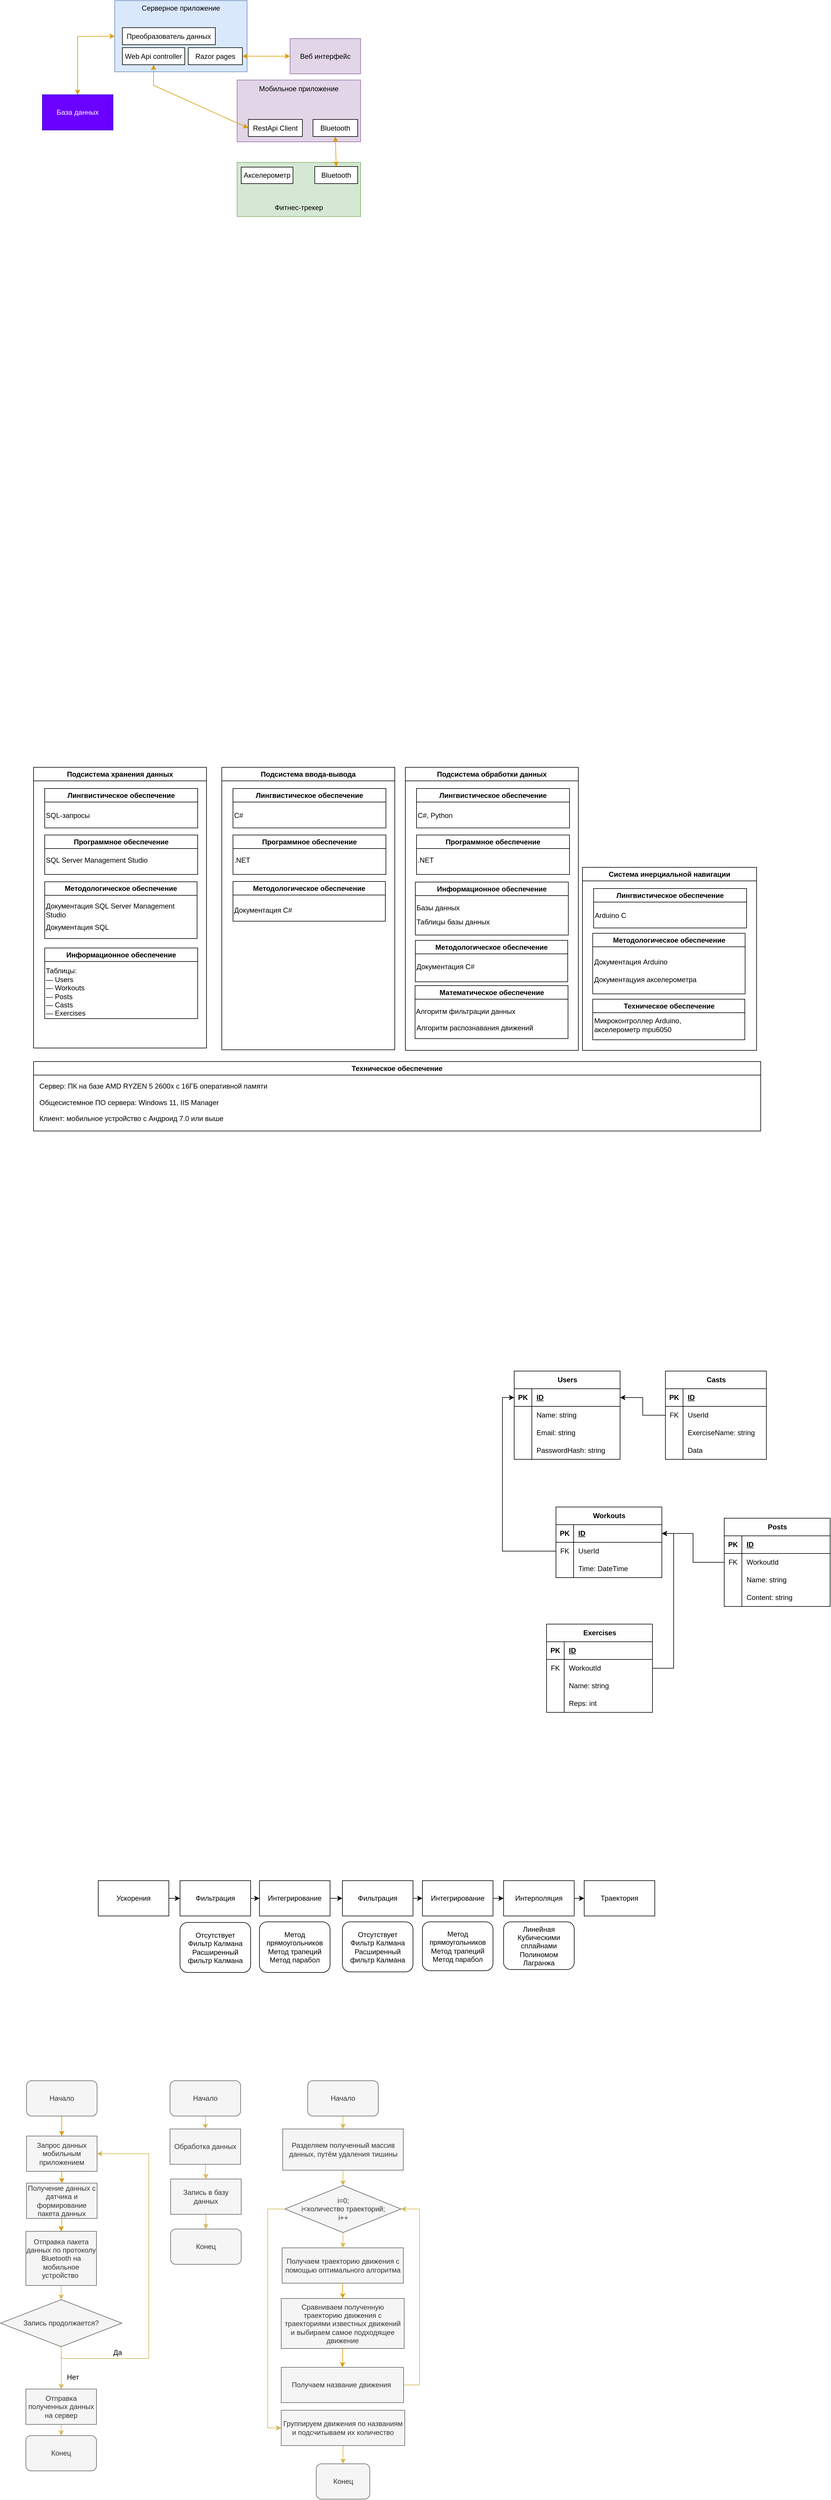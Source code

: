 <mxfile version="22.1.18" type="github">
  <diagram name="Страница 1" id="ufSTGprs4LsOGQLuZF8g">
    <mxGraphModel dx="797" dy="459" grid="0" gridSize="10" guides="1" tooltips="1" connect="1" arrows="1" fold="1" page="1" pageScale="1" pageWidth="827" pageHeight="1169" background="#ffffff" math="0" shadow="0">
      <root>
        <mxCell id="0" />
        <mxCell id="1" parent="0" />
        <mxCell id="TqyM-eb_YKYfIrLDZzXM-1" value="База данных" style="rounded=0;whiteSpace=wrap;html=1;fillColor=#6a00ff;fontColor=#ffffff;strokeColor=#3700CC;" parent="1" vertex="1">
          <mxGeometry x="142" y="375" width="120" height="60" as="geometry" />
        </mxCell>
        <mxCell id="TqyM-eb_YKYfIrLDZzXM-2" value="" style="rounded=0;whiteSpace=wrap;html=1;fillColor=#dae8fc;strokeColor=#6c8ebf;" parent="1" vertex="1">
          <mxGeometry x="265" y="215" width="225" height="121" as="geometry" />
        </mxCell>
        <mxCell id="TqyM-eb_YKYfIrLDZzXM-4" value="" style="endArrow=classic;startArrow=classic;html=1;rounded=0;entryX=0;entryY=0.5;entryDx=0;entryDy=0;exitX=0.5;exitY=0;exitDx=0;exitDy=0;fillColor=#ffe6cc;strokeColor=#d79b00;" parent="1" source="TqyM-eb_YKYfIrLDZzXM-1" target="TqyM-eb_YKYfIrLDZzXM-2" edge="1">
          <mxGeometry width="50" height="50" relative="1" as="geometry">
            <mxPoint x="148" y="304" as="sourcePoint" />
            <mxPoint x="198" y="254" as="targetPoint" />
            <Array as="points">
              <mxPoint x="202" y="276" />
            </Array>
          </mxGeometry>
        </mxCell>
        <mxCell id="TqyM-eb_YKYfIrLDZzXM-5" value="&lt;font color=&quot;#000000&quot;&gt;Веб интерфейс&lt;/font&gt;" style="rounded=0;whiteSpace=wrap;html=1;fillColor=#e1d5e7;strokeColor=#9673a6;" parent="1" vertex="1">
          <mxGeometry x="563" y="279.5" width="120" height="60" as="geometry" />
        </mxCell>
        <mxCell id="TqyM-eb_YKYfIrLDZzXM-6" value="" style="rounded=0;whiteSpace=wrap;html=1;fillColor=#e1d5e7;strokeColor=#9673a6;align=center;" parent="1" vertex="1">
          <mxGeometry x="473" y="350" width="210" height="105" as="geometry" />
        </mxCell>
        <mxCell id="TqyM-eb_YKYfIrLDZzXM-7" value="" style="endArrow=classic;startArrow=classic;html=1;rounded=0;entryX=0;entryY=0.5;entryDx=0;entryDy=0;exitX=1;exitY=0.5;exitDx=0;exitDy=0;fillColor=#ffe6cc;strokeColor=#d79b00;" parent="1" source="ZVdsV8nFcNDab4a7GRcG-9" target="TqyM-eb_YKYfIrLDZzXM-5" edge="1">
          <mxGeometry width="50" height="50" relative="1" as="geometry">
            <mxPoint x="291" y="154" as="sourcePoint" />
            <mxPoint x="405" y="86" as="targetPoint" />
            <Array as="points" />
          </mxGeometry>
        </mxCell>
        <mxCell id="TqyM-eb_YKYfIrLDZzXM-8" value="" style="endArrow=classic;startArrow=classic;html=1;rounded=0;entryX=0;entryY=0.5;entryDx=0;entryDy=0;exitX=0.5;exitY=1;exitDx=0;exitDy=0;fillColor=#ffe6cc;strokeColor=#d79b00;" parent="1" source="ZVdsV8nFcNDab4a7GRcG-10" target="ZVdsV8nFcNDab4a7GRcG-6" edge="1">
          <mxGeometry width="50" height="50" relative="1" as="geometry">
            <mxPoint x="338" y="480" as="sourcePoint" />
            <mxPoint x="452" y="412" as="targetPoint" />
            <Array as="points">
              <mxPoint x="331" y="359" />
            </Array>
          </mxGeometry>
        </mxCell>
        <mxCell id="TqyM-eb_YKYfIrLDZzXM-9" value="" style="rounded=0;whiteSpace=wrap;html=1;fillColor=#d5e8d4;strokeColor=#82b366;" parent="1" vertex="1">
          <mxGeometry x="473" y="490" width="210" height="92" as="geometry" />
        </mxCell>
        <mxCell id="TqyM-eb_YKYfIrLDZzXM-10" value="" style="endArrow=classic;startArrow=classic;html=1;rounded=0;entryX=0.5;entryY=0;entryDx=0;entryDy=0;fillColor=#ffe6cc;strokeColor=#d79b00;exitX=0.5;exitY=1;exitDx=0;exitDy=0;" parent="1" source="ZVdsV8nFcNDab4a7GRcG-1" target="ZVdsV8nFcNDab4a7GRcG-2" edge="1">
          <mxGeometry width="50" height="50" relative="1" as="geometry">
            <mxPoint x="578" y="453" as="sourcePoint" />
            <mxPoint x="449" y="478" as="targetPoint" />
            <Array as="points" />
          </mxGeometry>
        </mxCell>
        <mxCell id="nKgSE3EkpWKNaFI7mvdM-1" value="Подсистема хранения данных" style="swimlane;whiteSpace=wrap;html=1;" parent="1" vertex="1">
          <mxGeometry x="127" y="1518" width="294" height="477" as="geometry" />
        </mxCell>
        <mxCell id="nKgSE3EkpWKNaFI7mvdM-2" value="Лингвистическое обеспечение" style="swimlane;whiteSpace=wrap;html=1;" parent="nKgSE3EkpWKNaFI7mvdM-1" vertex="1">
          <mxGeometry x="19" y="36" width="260" height="67" as="geometry" />
        </mxCell>
        <mxCell id="nKgSE3EkpWKNaFI7mvdM-3" value="SQL-запросы" style="text;html=1;align=left;verticalAlign=middle;resizable=0;points=[];autosize=1;strokeColor=none;fillColor=none;" parent="nKgSE3EkpWKNaFI7mvdM-2" vertex="1">
          <mxGeometry y="33" width="93" height="26" as="geometry" />
        </mxCell>
        <mxCell id="nKgSE3EkpWKNaFI7mvdM-4" value="Программное обеспечение" style="swimlane;whiteSpace=wrap;html=1;" parent="nKgSE3EkpWKNaFI7mvdM-1" vertex="1">
          <mxGeometry x="19" y="115" width="260" height="67" as="geometry" />
        </mxCell>
        <mxCell id="nKgSE3EkpWKNaFI7mvdM-5" value="SQL Server Management Studio" style="text;html=1;align=left;verticalAlign=middle;resizable=0;points=[];autosize=1;strokeColor=none;fillColor=none;" parent="nKgSE3EkpWKNaFI7mvdM-4" vertex="1">
          <mxGeometry y="30" width="191" height="26" as="geometry" />
        </mxCell>
        <mxCell id="nKgSE3EkpWKNaFI7mvdM-6" value="Методологическое обеспечение" style="swimlane;whiteSpace=wrap;html=1;" parent="nKgSE3EkpWKNaFI7mvdM-1" vertex="1">
          <mxGeometry x="19" y="194.5" width="259" height="96.5" as="geometry" />
        </mxCell>
        <mxCell id="nKgSE3EkpWKNaFI7mvdM-7" value="Документация&amp;nbsp;SQL Server Management &lt;br&gt;Studio" style="text;html=1;align=left;verticalAlign=middle;resizable=0;points=[];autosize=1;strokeColor=none;fillColor=none;" parent="nKgSE3EkpWKNaFI7mvdM-6" vertex="1">
          <mxGeometry y="27.75" width="237" height="41" as="geometry" />
        </mxCell>
        <mxCell id="nKgSE3EkpWKNaFI7mvdM-8" value="Документация&amp;nbsp;SQL" style="text;html=1;align=left;verticalAlign=middle;resizable=0;points=[];autosize=1;strokeColor=none;fillColor=none;" parent="nKgSE3EkpWKNaFI7mvdM-6" vertex="1">
          <mxGeometry y="64.5" width="125" height="26" as="geometry" />
        </mxCell>
        <mxCell id="nKgSE3EkpWKNaFI7mvdM-9" value="Информационное обеспечение" style="swimlane;whiteSpace=wrap;html=1;" parent="nKgSE3EkpWKNaFI7mvdM-1" vertex="1">
          <mxGeometry x="19" y="307" width="260" height="120" as="geometry" />
        </mxCell>
        <mxCell id="nKgSE3EkpWKNaFI7mvdM-11" value="Таблицы:&lt;br&gt;— Users&lt;br&gt;— Workouts&lt;br&gt;— Posts&lt;br&gt;— Casts&lt;br&gt;— Exercises" style="text;html=1;strokeColor=none;fillColor=none;align=left;verticalAlign=middle;whiteSpace=wrap;rounded=0;" parent="nKgSE3EkpWKNaFI7mvdM-9" vertex="1">
          <mxGeometry y="30" width="179.5" height="90" as="geometry" />
        </mxCell>
        <mxCell id="nKgSE3EkpWKNaFI7mvdM-12" value="Подсистема ввода-вывода" style="swimlane;whiteSpace=wrap;html=1;" parent="1" vertex="1">
          <mxGeometry x="447" y="1518" width="294" height="480" as="geometry" />
        </mxCell>
        <mxCell id="nKgSE3EkpWKNaFI7mvdM-13" value="Лингвистическое обеспечение" style="swimlane;whiteSpace=wrap;html=1;" parent="nKgSE3EkpWKNaFI7mvdM-12" vertex="1">
          <mxGeometry x="19" y="36" width="260" height="67" as="geometry" />
        </mxCell>
        <mxCell id="nKgSE3EkpWKNaFI7mvdM-14" value="С#" style="text;html=1;align=left;verticalAlign=middle;resizable=0;points=[];autosize=1;strokeColor=none;fillColor=none;" parent="nKgSE3EkpWKNaFI7mvdM-13" vertex="1">
          <mxGeometry y="33" width="33" height="26" as="geometry" />
        </mxCell>
        <mxCell id="nKgSE3EkpWKNaFI7mvdM-15" value="Программное обеспечение" style="swimlane;whiteSpace=wrap;html=1;" parent="nKgSE3EkpWKNaFI7mvdM-12" vertex="1">
          <mxGeometry x="19" y="115" width="260" height="67" as="geometry" />
        </mxCell>
        <mxCell id="nKgSE3EkpWKNaFI7mvdM-16" value=".NET" style="text;html=1;align=left;verticalAlign=middle;resizable=0;points=[];autosize=1;strokeColor=none;fillColor=none;" parent="nKgSE3EkpWKNaFI7mvdM-15" vertex="1">
          <mxGeometry y="30" width="45" height="26" as="geometry" />
        </mxCell>
        <mxCell id="nKgSE3EkpWKNaFI7mvdM-17" value="Методологическое обеспечение" style="swimlane;whiteSpace=wrap;html=1;" parent="nKgSE3EkpWKNaFI7mvdM-12" vertex="1">
          <mxGeometry x="19" y="194" width="259" height="67.5" as="geometry" />
        </mxCell>
        <mxCell id="nKgSE3EkpWKNaFI7mvdM-18" value="Документация C#" style="text;html=1;align=left;verticalAlign=middle;resizable=0;points=[];autosize=1;strokeColor=none;fillColor=none;" parent="nKgSE3EkpWKNaFI7mvdM-17" vertex="1">
          <mxGeometry y="35.75" width="117" height="26" as="geometry" />
        </mxCell>
        <mxCell id="nKgSE3EkpWKNaFI7mvdM-23" value="Подсистема обработки данных" style="swimlane;whiteSpace=wrap;html=1;" parent="1" vertex="1">
          <mxGeometry x="759" y="1518" width="294" height="481" as="geometry" />
        </mxCell>
        <mxCell id="nKgSE3EkpWKNaFI7mvdM-24" value="Лингвистическое обеспечение" style="swimlane;whiteSpace=wrap;html=1;" parent="nKgSE3EkpWKNaFI7mvdM-23" vertex="1">
          <mxGeometry x="19" y="36" width="260" height="67" as="geometry" />
        </mxCell>
        <mxCell id="nKgSE3EkpWKNaFI7mvdM-25" value="С#, Python" style="text;html=1;align=left;verticalAlign=middle;resizable=0;points=[];autosize=1;strokeColor=none;fillColor=none;" parent="nKgSE3EkpWKNaFI7mvdM-24" vertex="1">
          <mxGeometry y="33" width="77" height="26" as="geometry" />
        </mxCell>
        <mxCell id="nKgSE3EkpWKNaFI7mvdM-26" value="Программное обеспечение" style="swimlane;whiteSpace=wrap;html=1;" parent="nKgSE3EkpWKNaFI7mvdM-23" vertex="1">
          <mxGeometry x="19" y="115" width="260" height="67" as="geometry" />
        </mxCell>
        <mxCell id="nKgSE3EkpWKNaFI7mvdM-27" value=".NET" style="text;html=1;align=left;verticalAlign=middle;resizable=0;points=[];autosize=1;strokeColor=none;fillColor=none;" parent="nKgSE3EkpWKNaFI7mvdM-26" vertex="1">
          <mxGeometry y="30" width="45" height="26" as="geometry" />
        </mxCell>
        <mxCell id="nKgSE3EkpWKNaFI7mvdM-28" value="Методологическое обеспечение" style="swimlane;whiteSpace=wrap;html=1;" parent="nKgSE3EkpWKNaFI7mvdM-23" vertex="1">
          <mxGeometry x="17" y="294" width="259" height="70.5" as="geometry" />
        </mxCell>
        <mxCell id="nKgSE3EkpWKNaFI7mvdM-29" value="Документация C#" style="text;html=1;align=left;verticalAlign=middle;resizable=0;points=[];autosize=1;strokeColor=none;fillColor=none;" parent="nKgSE3EkpWKNaFI7mvdM-28" vertex="1">
          <mxGeometry x="-0.5" y="31.5" width="117" height="26" as="geometry" />
        </mxCell>
        <mxCell id="nKgSE3EkpWKNaFI7mvdM-31" value="Математическое обеспечение" style="swimlane;whiteSpace=wrap;html=1;" parent="nKgSE3EkpWKNaFI7mvdM-23" vertex="1">
          <mxGeometry x="16.5" y="371" width="260" height="90" as="geometry" />
        </mxCell>
        <mxCell id="nKgSE3EkpWKNaFI7mvdM-32" value="Алгоритм фильтрации данных" style="text;html=1;align=left;verticalAlign=middle;resizable=0;points=[];autosize=1;strokeColor=none;fillColor=none;" parent="nKgSE3EkpWKNaFI7mvdM-31" vertex="1">
          <mxGeometry x="-0.5" y="31" width="187" height="26" as="geometry" />
        </mxCell>
        <mxCell id="nKgSE3EkpWKNaFI7mvdM-37" value="Алгоритм распознавания движений" style="text;html=1;align=left;verticalAlign=middle;resizable=0;points=[];autosize=1;strokeColor=none;fillColor=none;" parent="nKgSE3EkpWKNaFI7mvdM-31" vertex="1">
          <mxGeometry y="59" width="216" height="26" as="geometry" />
        </mxCell>
        <mxCell id="nKgSE3EkpWKNaFI7mvdM-34" value="Информационное обеспечение" style="swimlane;whiteSpace=wrap;html=1;" parent="nKgSE3EkpWKNaFI7mvdM-23" vertex="1">
          <mxGeometry x="17" y="195" width="260" height="90" as="geometry" />
        </mxCell>
        <mxCell id="nKgSE3EkpWKNaFI7mvdM-35" value="Базы данных" style="text;html=1;align=left;verticalAlign=middle;resizable=0;points=[];autosize=1;strokeColor=none;fillColor=none;" parent="nKgSE3EkpWKNaFI7mvdM-34" vertex="1">
          <mxGeometry x="-0.5" y="31" width="91" height="26" as="geometry" />
        </mxCell>
        <mxCell id="nKgSE3EkpWKNaFI7mvdM-36" value="Таблицы базы данных" style="text;html=1;strokeColor=none;fillColor=none;align=left;verticalAlign=middle;whiteSpace=wrap;rounded=0;" parent="nKgSE3EkpWKNaFI7mvdM-34" vertex="1">
          <mxGeometry x="-0.5" y="53" width="179.5" height="30" as="geometry" />
        </mxCell>
        <mxCell id="nKgSE3EkpWKNaFI7mvdM-38" value="Техническое обеспечение" style="swimlane;whiteSpace=wrap;html=1;" parent="1" vertex="1">
          <mxGeometry x="127" y="2018" width="1236" height="118" as="geometry" />
        </mxCell>
        <mxCell id="nKgSE3EkpWKNaFI7mvdM-39" value="Сервер: ПК на базе AMD RYZEN 5 2600x с 16ГБ оперативной памяти" style="text;html=1;align=left;verticalAlign=middle;resizable=0;points=[];autosize=1;strokeColor=none;fillColor=none;" parent="nKgSE3EkpWKNaFI7mvdM-38" vertex="1">
          <mxGeometry x="8" y="29" width="406" height="26" as="geometry" />
        </mxCell>
        <mxCell id="t0PKNFKbj3jleWJ-KIZI-2" value="Общесистемное ПО сервера: Windows 11, IIS Manager" style="text;html=1;strokeColor=none;fillColor=none;align=left;verticalAlign=middle;whiteSpace=wrap;rounded=0;" parent="nKgSE3EkpWKNaFI7mvdM-38" vertex="1">
          <mxGeometry x="8" y="55" width="1211" height="30" as="geometry" />
        </mxCell>
        <mxCell id="t0PKNFKbj3jleWJ-KIZI-3" value="Клиент: мобильное устройство с Андроид 7.0 или выше&amp;nbsp;" style="text;html=1;strokeColor=none;fillColor=none;align=left;verticalAlign=middle;whiteSpace=wrap;rounded=0;" parent="nKgSE3EkpWKNaFI7mvdM-38" vertex="1">
          <mxGeometry x="8" y="82" width="1217" height="30" as="geometry" />
        </mxCell>
        <mxCell id="nKgSE3EkpWKNaFI7mvdM-41" value="Cистема инерциальной навигации" style="swimlane;whiteSpace=wrap;html=1;" parent="1" vertex="1">
          <mxGeometry x="1060" y="1688" width="296" height="311" as="geometry" />
        </mxCell>
        <mxCell id="nKgSE3EkpWKNaFI7mvdM-42" value="Лингвистическое обеспечение" style="swimlane;whiteSpace=wrap;html=1;" parent="nKgSE3EkpWKNaFI7mvdM-41" vertex="1">
          <mxGeometry x="19" y="36" width="260" height="67" as="geometry" />
        </mxCell>
        <mxCell id="nKgSE3EkpWKNaFI7mvdM-43" value="Arduino C" style="text;html=1;align=left;verticalAlign=middle;resizable=0;points=[];autosize=1;strokeColor=none;fillColor=none;" parent="nKgSE3EkpWKNaFI7mvdM-42" vertex="1">
          <mxGeometry y="33" width="71" height="26" as="geometry" />
        </mxCell>
        <mxCell id="nKgSE3EkpWKNaFI7mvdM-46" value="Методологическое обеспечение" style="swimlane;whiteSpace=wrap;html=1;" parent="nKgSE3EkpWKNaFI7mvdM-41" vertex="1">
          <mxGeometry x="17.5" y="112" width="259" height="103" as="geometry" />
        </mxCell>
        <mxCell id="nKgSE3EkpWKNaFI7mvdM-47" value="Документация Arduino" style="text;html=1;align=left;verticalAlign=middle;resizable=0;points=[];autosize=1;strokeColor=none;fillColor=none;" parent="nKgSE3EkpWKNaFI7mvdM-46" vertex="1">
          <mxGeometry y="35.75" width="143" height="26" as="geometry" />
        </mxCell>
        <mxCell id="t0PKNFKbj3jleWJ-KIZI-4" value="Документацуия акселерометра" style="text;html=1;strokeColor=none;fillColor=none;align=left;verticalAlign=middle;whiteSpace=wrap;rounded=0;" parent="nKgSE3EkpWKNaFI7mvdM-46" vertex="1">
          <mxGeometry y="64" width="239" height="30" as="geometry" />
        </mxCell>
        <mxCell id="ZVdsV8nFcNDab4a7GRcG-26" value="Техническое обеспечение" style="swimlane;whiteSpace=wrap;html=1;" vertex="1" parent="nKgSE3EkpWKNaFI7mvdM-41">
          <mxGeometry x="17.5" y="224" width="258.5" height="69" as="geometry" />
        </mxCell>
        <mxCell id="ZVdsV8nFcNDab4a7GRcG-32" value="Микроконтроллер Arduino,&lt;br&gt;акселерометр mpu6050" style="text;html=1;align=left;verticalAlign=middle;resizable=0;points=[];autosize=1;strokeColor=none;fillColor=none;" vertex="1" parent="ZVdsV8nFcNDab4a7GRcG-26">
          <mxGeometry y="23" width="166" height="41" as="geometry" />
        </mxCell>
        <mxCell id="nKgSE3EkpWKNaFI7mvdM-48" style="edgeStyle=orthogonalEdgeStyle;rounded=0;orthogonalLoop=1;jettySize=auto;html=1;entryX=0.5;entryY=0;entryDx=0;entryDy=0;fillColor=#ffe6cc;strokeColor=#d79b00;" parent="1" source="nKgSE3EkpWKNaFI7mvdM-49" target="nKgSE3EkpWKNaFI7mvdM-59" edge="1">
          <mxGeometry relative="1" as="geometry" />
        </mxCell>
        <mxCell id="nKgSE3EkpWKNaFI7mvdM-49" value="Начало" style="rounded=1;whiteSpace=wrap;html=1;fillColor=#f5f5f5;fontColor=#333333;strokeColor=#666666;" parent="1" vertex="1">
          <mxGeometry x="115" y="3750" width="120" height="60" as="geometry" />
        </mxCell>
        <mxCell id="nKgSE3EkpWKNaFI7mvdM-50" style="edgeStyle=orthogonalEdgeStyle;rounded=0;orthogonalLoop=1;jettySize=auto;html=1;fillColor=#ffe6cc;strokeColor=#d79b00;entryX=0.5;entryY=0;entryDx=0;entryDy=0;" parent="1" source="nKgSE3EkpWKNaFI7mvdM-51" target="nKgSE3EkpWKNaFI7mvdM-53" edge="1">
          <mxGeometry relative="1" as="geometry" />
        </mxCell>
        <mxCell id="nKgSE3EkpWKNaFI7mvdM-51" value="Получение данных с датчика и формирование пакета данных" style="rounded=0;whiteSpace=wrap;html=1;fillColor=#f5f5f5;fontColor=#333333;strokeColor=#666666;" parent="1" vertex="1">
          <mxGeometry x="115" y="3924" width="120" height="60" as="geometry" />
        </mxCell>
        <mxCell id="nKgSE3EkpWKNaFI7mvdM-72" style="edgeStyle=orthogonalEdgeStyle;rounded=0;orthogonalLoop=1;jettySize=auto;html=1;entryX=0.5;entryY=0;entryDx=0;entryDy=0;fillColor=#fff2cc;strokeColor=#d6b656;" parent="1" source="nKgSE3EkpWKNaFI7mvdM-53" edge="1">
          <mxGeometry relative="1" as="geometry">
            <mxPoint x="174" y="4122" as="targetPoint" />
          </mxGeometry>
        </mxCell>
        <mxCell id="nKgSE3EkpWKNaFI7mvdM-53" value="Отправка пакета данных по протоколу Bluetooth на мобильное устройство&amp;nbsp;" style="rounded=0;whiteSpace=wrap;html=1;fillColor=#f5f5f5;fontColor=#333333;strokeColor=#666666;" parent="1" vertex="1">
          <mxGeometry x="114" y="4006" width="120" height="92" as="geometry" />
        </mxCell>
        <mxCell id="nKgSE3EkpWKNaFI7mvdM-58" style="edgeStyle=orthogonalEdgeStyle;rounded=0;orthogonalLoop=1;jettySize=auto;html=1;entryX=0.5;entryY=0;entryDx=0;entryDy=0;fillColor=#ffe6cc;strokeColor=#d79b00;" parent="1" source="nKgSE3EkpWKNaFI7mvdM-59" target="nKgSE3EkpWKNaFI7mvdM-51" edge="1">
          <mxGeometry relative="1" as="geometry" />
        </mxCell>
        <mxCell id="nKgSE3EkpWKNaFI7mvdM-59" value="Запрос данных мобильным приложением" style="rounded=0;whiteSpace=wrap;html=1;fillColor=#f5f5f5;fontColor=#333333;strokeColor=#666666;" parent="1" vertex="1">
          <mxGeometry x="115" y="3844" width="120" height="60" as="geometry" />
        </mxCell>
        <mxCell id="nKgSE3EkpWKNaFI7mvdM-70" style="edgeStyle=orthogonalEdgeStyle;rounded=0;orthogonalLoop=1;jettySize=auto;html=1;entryX=1;entryY=0.5;entryDx=0;entryDy=0;fillColor=#fff2cc;strokeColor=#d6b656;" parent="1" target="nKgSE3EkpWKNaFI7mvdM-59" edge="1">
          <mxGeometry relative="1" as="geometry">
            <mxPoint x="401.217" y="3837.696" as="targetPoint" />
            <Array as="points">
              <mxPoint x="174" y="4222" />
              <mxPoint x="323" y="4222" />
              <mxPoint x="323" y="3874" />
            </Array>
            <mxPoint x="174" y="4202" as="sourcePoint" />
          </mxGeometry>
        </mxCell>
        <mxCell id="nKgSE3EkpWKNaFI7mvdM-73" style="edgeStyle=orthogonalEdgeStyle;rounded=0;orthogonalLoop=1;jettySize=auto;html=1;entryX=0.5;entryY=0;entryDx=0;entryDy=0;fillColor=#fff2cc;strokeColor=#d6b656;" parent="1" target="ZVdsV8nFcNDab4a7GRcG-15" edge="1">
          <mxGeometry relative="1" as="geometry">
            <mxPoint x="174" y="4202" as="sourcePoint" />
            <mxPoint x="174" y="4277" as="targetPoint" />
          </mxGeometry>
        </mxCell>
        <mxCell id="nKgSE3EkpWKNaFI7mvdM-64" value="&lt;font color=&quot;#000000&quot;&gt;Да&lt;/font&gt;" style="text;html=1;strokeColor=none;fillColor=none;align=center;verticalAlign=middle;whiteSpace=wrap;rounded=0;" parent="1" vertex="1">
          <mxGeometry x="240" y="4197" width="60" height="30" as="geometry" />
        </mxCell>
        <mxCell id="nKgSE3EkpWKNaFI7mvdM-77" style="edgeStyle=orthogonalEdgeStyle;rounded=0;orthogonalLoop=1;jettySize=auto;html=1;entryX=0.5;entryY=0;entryDx=0;entryDy=0;fillColor=#fff2cc;strokeColor=#d6b656;" parent="1" source="nKgSE3EkpWKNaFI7mvdM-74" target="nKgSE3EkpWKNaFI7mvdM-76" edge="1">
          <mxGeometry relative="1" as="geometry" />
        </mxCell>
        <mxCell id="nKgSE3EkpWKNaFI7mvdM-74" value="Обработка данных" style="rounded=0;whiteSpace=wrap;html=1;fillColor=#f5f5f5;fontColor=#333333;strokeColor=#666666;" parent="1" vertex="1">
          <mxGeometry x="359" y="3832" width="120" height="60" as="geometry" />
        </mxCell>
        <mxCell id="nKgSE3EkpWKNaFI7mvdM-79" style="edgeStyle=orthogonalEdgeStyle;rounded=0;orthogonalLoop=1;jettySize=auto;html=1;entryX=0.5;entryY=0;entryDx=0;entryDy=0;fillColor=#fff2cc;strokeColor=#d6b656;" parent="1" source="nKgSE3EkpWKNaFI7mvdM-76" target="nKgSE3EkpWKNaFI7mvdM-78" edge="1">
          <mxGeometry relative="1" as="geometry" />
        </mxCell>
        <mxCell id="nKgSE3EkpWKNaFI7mvdM-76" value="Запись в базу данных" style="rounded=0;whiteSpace=wrap;html=1;fillColor=#f5f5f5;fontColor=#333333;strokeColor=#666666;" parent="1" vertex="1">
          <mxGeometry x="360" y="3917" width="120" height="60" as="geometry" />
        </mxCell>
        <mxCell id="nKgSE3EkpWKNaFI7mvdM-78" value="Конец" style="rounded=1;whiteSpace=wrap;html=1;fillColor=#f5f5f5;fontColor=#333333;strokeColor=#666666;" parent="1" vertex="1">
          <mxGeometry x="360" y="4002" width="120" height="60" as="geometry" />
        </mxCell>
        <mxCell id="nKgSE3EkpWKNaFI7mvdM-82" value="Нет" style="text;html=1;strokeColor=none;fillColor=none;align=center;verticalAlign=middle;whiteSpace=wrap;rounded=0;" parent="1" vertex="1">
          <mxGeometry x="164" y="4239" width="60" height="30" as="geometry" />
        </mxCell>
        <mxCell id="nKgSE3EkpWKNaFI7mvdM-83" value="Users" style="shape=table;startSize=30;container=1;collapsible=1;childLayout=tableLayout;fixedRows=1;rowLines=0;fontStyle=1;align=center;resizeLast=1;html=1;" parent="1" vertex="1">
          <mxGeometry x="944" y="2544" width="180" height="150" as="geometry" />
        </mxCell>
        <mxCell id="nKgSE3EkpWKNaFI7mvdM-84" value="" style="shape=tableRow;horizontal=0;startSize=0;swimlaneHead=0;swimlaneBody=0;fillColor=none;collapsible=0;dropTarget=0;points=[[0,0.5],[1,0.5]];portConstraint=eastwest;top=0;left=0;right=0;bottom=1;" parent="nKgSE3EkpWKNaFI7mvdM-83" vertex="1">
          <mxGeometry y="30" width="180" height="30" as="geometry" />
        </mxCell>
        <mxCell id="nKgSE3EkpWKNaFI7mvdM-85" value="PK" style="shape=partialRectangle;connectable=0;fillColor=none;top=0;left=0;bottom=0;right=0;fontStyle=1;overflow=hidden;whiteSpace=wrap;html=1;" parent="nKgSE3EkpWKNaFI7mvdM-84" vertex="1">
          <mxGeometry width="30" height="30" as="geometry">
            <mxRectangle width="30" height="30" as="alternateBounds" />
          </mxGeometry>
        </mxCell>
        <mxCell id="nKgSE3EkpWKNaFI7mvdM-86" value="ID" style="shape=partialRectangle;connectable=0;fillColor=none;top=0;left=0;bottom=0;right=0;align=left;spacingLeft=6;fontStyle=5;overflow=hidden;whiteSpace=wrap;html=1;" parent="nKgSE3EkpWKNaFI7mvdM-84" vertex="1">
          <mxGeometry x="30" width="150" height="30" as="geometry">
            <mxRectangle width="150" height="30" as="alternateBounds" />
          </mxGeometry>
        </mxCell>
        <mxCell id="nKgSE3EkpWKNaFI7mvdM-87" value="" style="shape=tableRow;horizontal=0;startSize=0;swimlaneHead=0;swimlaneBody=0;fillColor=none;collapsible=0;dropTarget=0;points=[[0,0.5],[1,0.5]];portConstraint=eastwest;top=0;left=0;right=0;bottom=0;" parent="nKgSE3EkpWKNaFI7mvdM-83" vertex="1">
          <mxGeometry y="60" width="180" height="30" as="geometry" />
        </mxCell>
        <mxCell id="nKgSE3EkpWKNaFI7mvdM-88" value="" style="shape=partialRectangle;connectable=0;fillColor=none;top=0;left=0;bottom=0;right=0;editable=1;overflow=hidden;whiteSpace=wrap;html=1;" parent="nKgSE3EkpWKNaFI7mvdM-87" vertex="1">
          <mxGeometry width="30" height="30" as="geometry">
            <mxRectangle width="30" height="30" as="alternateBounds" />
          </mxGeometry>
        </mxCell>
        <mxCell id="nKgSE3EkpWKNaFI7mvdM-89" value="Name: string" style="shape=partialRectangle;connectable=0;fillColor=none;top=0;left=0;bottom=0;right=0;align=left;spacingLeft=6;overflow=hidden;whiteSpace=wrap;html=1;" parent="nKgSE3EkpWKNaFI7mvdM-87" vertex="1">
          <mxGeometry x="30" width="150" height="30" as="geometry">
            <mxRectangle width="150" height="30" as="alternateBounds" />
          </mxGeometry>
        </mxCell>
        <mxCell id="nKgSE3EkpWKNaFI7mvdM-90" value="" style="shape=tableRow;horizontal=0;startSize=0;swimlaneHead=0;swimlaneBody=0;fillColor=none;collapsible=0;dropTarget=0;points=[[0,0.5],[1,0.5]];portConstraint=eastwest;top=0;left=0;right=0;bottom=0;" parent="nKgSE3EkpWKNaFI7mvdM-83" vertex="1">
          <mxGeometry y="90" width="180" height="30" as="geometry" />
        </mxCell>
        <mxCell id="nKgSE3EkpWKNaFI7mvdM-91" value="" style="shape=partialRectangle;connectable=0;fillColor=none;top=0;left=0;bottom=0;right=0;editable=1;overflow=hidden;whiteSpace=wrap;html=1;" parent="nKgSE3EkpWKNaFI7mvdM-90" vertex="1">
          <mxGeometry width="30" height="30" as="geometry">
            <mxRectangle width="30" height="30" as="alternateBounds" />
          </mxGeometry>
        </mxCell>
        <mxCell id="nKgSE3EkpWKNaFI7mvdM-92" value="Email: string" style="shape=partialRectangle;connectable=0;fillColor=none;top=0;left=0;bottom=0;right=0;align=left;spacingLeft=6;overflow=hidden;whiteSpace=wrap;html=1;" parent="nKgSE3EkpWKNaFI7mvdM-90" vertex="1">
          <mxGeometry x="30" width="150" height="30" as="geometry">
            <mxRectangle width="150" height="30" as="alternateBounds" />
          </mxGeometry>
        </mxCell>
        <mxCell id="nKgSE3EkpWKNaFI7mvdM-93" value="" style="shape=tableRow;horizontal=0;startSize=0;swimlaneHead=0;swimlaneBody=0;fillColor=none;collapsible=0;dropTarget=0;points=[[0,0.5],[1,0.5]];portConstraint=eastwest;top=0;left=0;right=0;bottom=0;" parent="nKgSE3EkpWKNaFI7mvdM-83" vertex="1">
          <mxGeometry y="120" width="180" height="30" as="geometry" />
        </mxCell>
        <mxCell id="nKgSE3EkpWKNaFI7mvdM-94" value="" style="shape=partialRectangle;connectable=0;fillColor=none;top=0;left=0;bottom=0;right=0;editable=1;overflow=hidden;whiteSpace=wrap;html=1;" parent="nKgSE3EkpWKNaFI7mvdM-93" vertex="1">
          <mxGeometry width="30" height="30" as="geometry">
            <mxRectangle width="30" height="30" as="alternateBounds" />
          </mxGeometry>
        </mxCell>
        <mxCell id="nKgSE3EkpWKNaFI7mvdM-95" value="PasswordHash: string" style="shape=partialRectangle;connectable=0;fillColor=none;top=0;left=0;bottom=0;right=0;align=left;spacingLeft=6;overflow=hidden;whiteSpace=wrap;html=1;" parent="nKgSE3EkpWKNaFI7mvdM-93" vertex="1">
          <mxGeometry x="30" width="150" height="30" as="geometry">
            <mxRectangle width="150" height="30" as="alternateBounds" />
          </mxGeometry>
        </mxCell>
        <mxCell id="nKgSE3EkpWKNaFI7mvdM-96" value="Casts" style="shape=table;startSize=30;container=1;collapsible=1;childLayout=tableLayout;fixedRows=1;rowLines=0;fontStyle=1;align=center;resizeLast=1;html=1;" parent="1" vertex="1">
          <mxGeometry x="1201" y="2544" width="171.684" height="150" as="geometry" />
        </mxCell>
        <mxCell id="nKgSE3EkpWKNaFI7mvdM-97" value="" style="shape=tableRow;horizontal=0;startSize=0;swimlaneHead=0;swimlaneBody=0;fillColor=none;collapsible=0;dropTarget=0;points=[[0,0.5],[1,0.5]];portConstraint=eastwest;top=0;left=0;right=0;bottom=1;" parent="nKgSE3EkpWKNaFI7mvdM-96" vertex="1">
          <mxGeometry y="30" width="171.684" height="30" as="geometry" />
        </mxCell>
        <mxCell id="nKgSE3EkpWKNaFI7mvdM-98" value="PK" style="shape=partialRectangle;connectable=0;fillColor=none;top=0;left=0;bottom=0;right=0;fontStyle=1;overflow=hidden;whiteSpace=wrap;html=1;" parent="nKgSE3EkpWKNaFI7mvdM-97" vertex="1">
          <mxGeometry width="30" height="30" as="geometry">
            <mxRectangle width="30" height="30" as="alternateBounds" />
          </mxGeometry>
        </mxCell>
        <mxCell id="nKgSE3EkpWKNaFI7mvdM-99" value="ID" style="shape=partialRectangle;connectable=0;fillColor=none;top=0;left=0;bottom=0;right=0;align=left;spacingLeft=6;fontStyle=5;overflow=hidden;whiteSpace=wrap;html=1;" parent="nKgSE3EkpWKNaFI7mvdM-97" vertex="1">
          <mxGeometry x="30" width="141.684" height="30" as="geometry">
            <mxRectangle width="141.684" height="30" as="alternateBounds" />
          </mxGeometry>
        </mxCell>
        <mxCell id="nKgSE3EkpWKNaFI7mvdM-100" value="" style="shape=tableRow;horizontal=0;startSize=0;swimlaneHead=0;swimlaneBody=0;fillColor=none;collapsible=0;dropTarget=0;points=[[0,0.5],[1,0.5]];portConstraint=eastwest;top=0;left=0;right=0;bottom=0;" parent="nKgSE3EkpWKNaFI7mvdM-96" vertex="1">
          <mxGeometry y="60" width="171.684" height="30" as="geometry" />
        </mxCell>
        <mxCell id="nKgSE3EkpWKNaFI7mvdM-101" value="FK" style="shape=partialRectangle;connectable=0;fillColor=none;top=0;left=0;bottom=0;right=0;editable=1;overflow=hidden;whiteSpace=wrap;html=1;" parent="nKgSE3EkpWKNaFI7mvdM-100" vertex="1">
          <mxGeometry width="30" height="30" as="geometry">
            <mxRectangle width="30" height="30" as="alternateBounds" />
          </mxGeometry>
        </mxCell>
        <mxCell id="nKgSE3EkpWKNaFI7mvdM-102" value="UserId" style="shape=partialRectangle;connectable=0;fillColor=none;top=0;left=0;bottom=0;right=0;align=left;spacingLeft=6;overflow=hidden;whiteSpace=wrap;html=1;" parent="nKgSE3EkpWKNaFI7mvdM-100" vertex="1">
          <mxGeometry x="30" width="141.684" height="30" as="geometry">
            <mxRectangle width="141.684" height="30" as="alternateBounds" />
          </mxGeometry>
        </mxCell>
        <mxCell id="nKgSE3EkpWKNaFI7mvdM-103" value="" style="shape=tableRow;horizontal=0;startSize=0;swimlaneHead=0;swimlaneBody=0;fillColor=none;collapsible=0;dropTarget=0;points=[[0,0.5],[1,0.5]];portConstraint=eastwest;top=0;left=0;right=0;bottom=0;" parent="nKgSE3EkpWKNaFI7mvdM-96" vertex="1">
          <mxGeometry y="90" width="171.684" height="30" as="geometry" />
        </mxCell>
        <mxCell id="nKgSE3EkpWKNaFI7mvdM-104" value="" style="shape=partialRectangle;connectable=0;fillColor=none;top=0;left=0;bottom=0;right=0;editable=1;overflow=hidden;whiteSpace=wrap;html=1;" parent="nKgSE3EkpWKNaFI7mvdM-103" vertex="1">
          <mxGeometry width="30" height="30" as="geometry">
            <mxRectangle width="30" height="30" as="alternateBounds" />
          </mxGeometry>
        </mxCell>
        <mxCell id="nKgSE3EkpWKNaFI7mvdM-105" value="ExerciseName: string" style="shape=partialRectangle;connectable=0;fillColor=none;top=0;left=0;bottom=0;right=0;align=left;spacingLeft=6;overflow=hidden;whiteSpace=wrap;html=1;" parent="nKgSE3EkpWKNaFI7mvdM-103" vertex="1">
          <mxGeometry x="30" width="141.684" height="30" as="geometry">
            <mxRectangle width="141.684" height="30" as="alternateBounds" />
          </mxGeometry>
        </mxCell>
        <mxCell id="nKgSE3EkpWKNaFI7mvdM-106" value="" style="shape=tableRow;horizontal=0;startSize=0;swimlaneHead=0;swimlaneBody=0;fillColor=none;collapsible=0;dropTarget=0;points=[[0,0.5],[1,0.5]];portConstraint=eastwest;top=0;left=0;right=0;bottom=0;" parent="nKgSE3EkpWKNaFI7mvdM-96" vertex="1">
          <mxGeometry y="120" width="171.684" height="30" as="geometry" />
        </mxCell>
        <mxCell id="nKgSE3EkpWKNaFI7mvdM-107" value="" style="shape=partialRectangle;connectable=0;fillColor=none;top=0;left=0;bottom=0;right=0;editable=1;overflow=hidden;whiteSpace=wrap;html=1;" parent="nKgSE3EkpWKNaFI7mvdM-106" vertex="1">
          <mxGeometry width="30" height="30" as="geometry">
            <mxRectangle width="30" height="30" as="alternateBounds" />
          </mxGeometry>
        </mxCell>
        <mxCell id="nKgSE3EkpWKNaFI7mvdM-108" value="Data" style="shape=partialRectangle;connectable=0;fillColor=none;top=0;left=0;bottom=0;right=0;align=left;spacingLeft=6;overflow=hidden;whiteSpace=wrap;html=1;" parent="nKgSE3EkpWKNaFI7mvdM-106" vertex="1">
          <mxGeometry x="30" width="141.684" height="30" as="geometry">
            <mxRectangle width="141.684" height="30" as="alternateBounds" />
          </mxGeometry>
        </mxCell>
        <mxCell id="nKgSE3EkpWKNaFI7mvdM-109" style="edgeStyle=orthogonalEdgeStyle;rounded=0;orthogonalLoop=1;jettySize=auto;html=1;entryX=1;entryY=0.5;entryDx=0;entryDy=0;" parent="1" source="nKgSE3EkpWKNaFI7mvdM-100" target="nKgSE3EkpWKNaFI7mvdM-84" edge="1">
          <mxGeometry relative="1" as="geometry" />
        </mxCell>
        <mxCell id="nKgSE3EkpWKNaFI7mvdM-110" value="Workouts" style="shape=table;startSize=30;container=1;collapsible=1;childLayout=tableLayout;fixedRows=1;rowLines=0;fontStyle=1;align=center;resizeLast=1;html=1;" parent="1" vertex="1">
          <mxGeometry x="1015" y="2775" width="180" height="120" as="geometry" />
        </mxCell>
        <mxCell id="nKgSE3EkpWKNaFI7mvdM-111" value="" style="shape=tableRow;horizontal=0;startSize=0;swimlaneHead=0;swimlaneBody=0;fillColor=none;collapsible=0;dropTarget=0;points=[[0,0.5],[1,0.5]];portConstraint=eastwest;top=0;left=0;right=0;bottom=1;" parent="nKgSE3EkpWKNaFI7mvdM-110" vertex="1">
          <mxGeometry y="30" width="180" height="30" as="geometry" />
        </mxCell>
        <mxCell id="nKgSE3EkpWKNaFI7mvdM-112" value="PK" style="shape=partialRectangle;connectable=0;fillColor=none;top=0;left=0;bottom=0;right=0;fontStyle=1;overflow=hidden;whiteSpace=wrap;html=1;" parent="nKgSE3EkpWKNaFI7mvdM-111" vertex="1">
          <mxGeometry width="30" height="30" as="geometry">
            <mxRectangle width="30" height="30" as="alternateBounds" />
          </mxGeometry>
        </mxCell>
        <mxCell id="nKgSE3EkpWKNaFI7mvdM-113" value="ID" style="shape=partialRectangle;connectable=0;fillColor=none;top=0;left=0;bottom=0;right=0;align=left;spacingLeft=6;fontStyle=5;overflow=hidden;whiteSpace=wrap;html=1;" parent="nKgSE3EkpWKNaFI7mvdM-111" vertex="1">
          <mxGeometry x="30" width="150" height="30" as="geometry">
            <mxRectangle width="150" height="30" as="alternateBounds" />
          </mxGeometry>
        </mxCell>
        <mxCell id="nKgSE3EkpWKNaFI7mvdM-114" value="" style="shape=tableRow;horizontal=0;startSize=0;swimlaneHead=0;swimlaneBody=0;fillColor=none;collapsible=0;dropTarget=0;points=[[0,0.5],[1,0.5]];portConstraint=eastwest;top=0;left=0;right=0;bottom=0;" parent="nKgSE3EkpWKNaFI7mvdM-110" vertex="1">
          <mxGeometry y="60" width="180" height="30" as="geometry" />
        </mxCell>
        <mxCell id="nKgSE3EkpWKNaFI7mvdM-115" value="FK" style="shape=partialRectangle;connectable=0;fillColor=none;top=0;left=0;bottom=0;right=0;editable=1;overflow=hidden;whiteSpace=wrap;html=1;" parent="nKgSE3EkpWKNaFI7mvdM-114" vertex="1">
          <mxGeometry width="30" height="30" as="geometry">
            <mxRectangle width="30" height="30" as="alternateBounds" />
          </mxGeometry>
        </mxCell>
        <mxCell id="nKgSE3EkpWKNaFI7mvdM-116" value="UserId" style="shape=partialRectangle;connectable=0;fillColor=none;top=0;left=0;bottom=0;right=0;align=left;spacingLeft=6;overflow=hidden;whiteSpace=wrap;html=1;" parent="nKgSE3EkpWKNaFI7mvdM-114" vertex="1">
          <mxGeometry x="30" width="150" height="30" as="geometry">
            <mxRectangle width="150" height="30" as="alternateBounds" />
          </mxGeometry>
        </mxCell>
        <mxCell id="nKgSE3EkpWKNaFI7mvdM-117" value="" style="shape=tableRow;horizontal=0;startSize=0;swimlaneHead=0;swimlaneBody=0;fillColor=none;collapsible=0;dropTarget=0;points=[[0,0.5],[1,0.5]];portConstraint=eastwest;top=0;left=0;right=0;bottom=0;" parent="nKgSE3EkpWKNaFI7mvdM-110" vertex="1">
          <mxGeometry y="90" width="180" height="30" as="geometry" />
        </mxCell>
        <mxCell id="nKgSE3EkpWKNaFI7mvdM-118" value="" style="shape=partialRectangle;connectable=0;fillColor=none;top=0;left=0;bottom=0;right=0;editable=1;overflow=hidden;whiteSpace=wrap;html=1;" parent="nKgSE3EkpWKNaFI7mvdM-117" vertex="1">
          <mxGeometry width="30" height="30" as="geometry">
            <mxRectangle width="30" height="30" as="alternateBounds" />
          </mxGeometry>
        </mxCell>
        <mxCell id="nKgSE3EkpWKNaFI7mvdM-119" value="Time: DateTime" style="shape=partialRectangle;connectable=0;fillColor=none;top=0;left=0;bottom=0;right=0;align=left;spacingLeft=6;overflow=hidden;whiteSpace=wrap;html=1;" parent="nKgSE3EkpWKNaFI7mvdM-117" vertex="1">
          <mxGeometry x="30" width="150" height="30" as="geometry">
            <mxRectangle width="150" height="30" as="alternateBounds" />
          </mxGeometry>
        </mxCell>
        <mxCell id="nKgSE3EkpWKNaFI7mvdM-123" style="edgeStyle=orthogonalEdgeStyle;rounded=0;orthogonalLoop=1;jettySize=auto;html=1;entryX=0;entryY=0.5;entryDx=0;entryDy=0;" parent="1" source="nKgSE3EkpWKNaFI7mvdM-114" target="nKgSE3EkpWKNaFI7mvdM-84" edge="1">
          <mxGeometry relative="1" as="geometry" />
        </mxCell>
        <mxCell id="nKgSE3EkpWKNaFI7mvdM-124" value="Posts" style="shape=table;startSize=30;container=1;collapsible=1;childLayout=tableLayout;fixedRows=1;rowLines=0;fontStyle=1;align=center;resizeLast=1;html=1;" parent="1" vertex="1">
          <mxGeometry x="1301" y="2794" width="180" height="150" as="geometry" />
        </mxCell>
        <mxCell id="nKgSE3EkpWKNaFI7mvdM-125" value="" style="shape=tableRow;horizontal=0;startSize=0;swimlaneHead=0;swimlaneBody=0;fillColor=none;collapsible=0;dropTarget=0;points=[[0,0.5],[1,0.5]];portConstraint=eastwest;top=0;left=0;right=0;bottom=1;" parent="nKgSE3EkpWKNaFI7mvdM-124" vertex="1">
          <mxGeometry y="30" width="180" height="30" as="geometry" />
        </mxCell>
        <mxCell id="nKgSE3EkpWKNaFI7mvdM-126" value="PK" style="shape=partialRectangle;connectable=0;fillColor=none;top=0;left=0;bottom=0;right=0;fontStyle=1;overflow=hidden;whiteSpace=wrap;html=1;" parent="nKgSE3EkpWKNaFI7mvdM-125" vertex="1">
          <mxGeometry width="30" height="30" as="geometry">
            <mxRectangle width="30" height="30" as="alternateBounds" />
          </mxGeometry>
        </mxCell>
        <mxCell id="nKgSE3EkpWKNaFI7mvdM-127" value="ID" style="shape=partialRectangle;connectable=0;fillColor=none;top=0;left=0;bottom=0;right=0;align=left;spacingLeft=6;fontStyle=5;overflow=hidden;whiteSpace=wrap;html=1;" parent="nKgSE3EkpWKNaFI7mvdM-125" vertex="1">
          <mxGeometry x="30" width="150" height="30" as="geometry">
            <mxRectangle width="150" height="30" as="alternateBounds" />
          </mxGeometry>
        </mxCell>
        <mxCell id="nKgSE3EkpWKNaFI7mvdM-128" value="" style="shape=tableRow;horizontal=0;startSize=0;swimlaneHead=0;swimlaneBody=0;fillColor=none;collapsible=0;dropTarget=0;points=[[0,0.5],[1,0.5]];portConstraint=eastwest;top=0;left=0;right=0;bottom=0;" parent="nKgSE3EkpWKNaFI7mvdM-124" vertex="1">
          <mxGeometry y="60" width="180" height="30" as="geometry" />
        </mxCell>
        <mxCell id="nKgSE3EkpWKNaFI7mvdM-129" value="FK" style="shape=partialRectangle;connectable=0;fillColor=none;top=0;left=0;bottom=0;right=0;editable=1;overflow=hidden;whiteSpace=wrap;html=1;" parent="nKgSE3EkpWKNaFI7mvdM-128" vertex="1">
          <mxGeometry width="30" height="30" as="geometry">
            <mxRectangle width="30" height="30" as="alternateBounds" />
          </mxGeometry>
        </mxCell>
        <mxCell id="nKgSE3EkpWKNaFI7mvdM-130" value="WorkoutId" style="shape=partialRectangle;connectable=0;fillColor=none;top=0;left=0;bottom=0;right=0;align=left;spacingLeft=6;overflow=hidden;whiteSpace=wrap;html=1;" parent="nKgSE3EkpWKNaFI7mvdM-128" vertex="1">
          <mxGeometry x="30" width="150" height="30" as="geometry">
            <mxRectangle width="150" height="30" as="alternateBounds" />
          </mxGeometry>
        </mxCell>
        <mxCell id="nKgSE3EkpWKNaFI7mvdM-131" value="" style="shape=tableRow;horizontal=0;startSize=0;swimlaneHead=0;swimlaneBody=0;fillColor=none;collapsible=0;dropTarget=0;points=[[0,0.5],[1,0.5]];portConstraint=eastwest;top=0;left=0;right=0;bottom=0;" parent="nKgSE3EkpWKNaFI7mvdM-124" vertex="1">
          <mxGeometry y="90" width="180" height="30" as="geometry" />
        </mxCell>
        <mxCell id="nKgSE3EkpWKNaFI7mvdM-132" value="" style="shape=partialRectangle;connectable=0;fillColor=none;top=0;left=0;bottom=0;right=0;editable=1;overflow=hidden;whiteSpace=wrap;html=1;" parent="nKgSE3EkpWKNaFI7mvdM-131" vertex="1">
          <mxGeometry width="30" height="30" as="geometry">
            <mxRectangle width="30" height="30" as="alternateBounds" />
          </mxGeometry>
        </mxCell>
        <mxCell id="nKgSE3EkpWKNaFI7mvdM-133" value="Name: string" style="shape=partialRectangle;connectable=0;fillColor=none;top=0;left=0;bottom=0;right=0;align=left;spacingLeft=6;overflow=hidden;whiteSpace=wrap;html=1;" parent="nKgSE3EkpWKNaFI7mvdM-131" vertex="1">
          <mxGeometry x="30" width="150" height="30" as="geometry">
            <mxRectangle width="150" height="30" as="alternateBounds" />
          </mxGeometry>
        </mxCell>
        <mxCell id="nKgSE3EkpWKNaFI7mvdM-134" value="" style="shape=tableRow;horizontal=0;startSize=0;swimlaneHead=0;swimlaneBody=0;fillColor=none;collapsible=0;dropTarget=0;points=[[0,0.5],[1,0.5]];portConstraint=eastwest;top=0;left=0;right=0;bottom=0;" parent="nKgSE3EkpWKNaFI7mvdM-124" vertex="1">
          <mxGeometry y="120" width="180" height="30" as="geometry" />
        </mxCell>
        <mxCell id="nKgSE3EkpWKNaFI7mvdM-135" value="" style="shape=partialRectangle;connectable=0;fillColor=none;top=0;left=0;bottom=0;right=0;editable=1;overflow=hidden;whiteSpace=wrap;html=1;" parent="nKgSE3EkpWKNaFI7mvdM-134" vertex="1">
          <mxGeometry width="30" height="30" as="geometry">
            <mxRectangle width="30" height="30" as="alternateBounds" />
          </mxGeometry>
        </mxCell>
        <mxCell id="nKgSE3EkpWKNaFI7mvdM-136" value="Content: string" style="shape=partialRectangle;connectable=0;fillColor=none;top=0;left=0;bottom=0;right=0;align=left;spacingLeft=6;overflow=hidden;whiteSpace=wrap;html=1;" parent="nKgSE3EkpWKNaFI7mvdM-134" vertex="1">
          <mxGeometry x="30" width="150" height="30" as="geometry">
            <mxRectangle width="150" height="30" as="alternateBounds" />
          </mxGeometry>
        </mxCell>
        <mxCell id="nKgSE3EkpWKNaFI7mvdM-137" style="edgeStyle=orthogonalEdgeStyle;rounded=0;orthogonalLoop=1;jettySize=auto;html=1;entryX=1;entryY=0.5;entryDx=0;entryDy=0;" parent="1" source="nKgSE3EkpWKNaFI7mvdM-128" target="nKgSE3EkpWKNaFI7mvdM-111" edge="1">
          <mxGeometry relative="1" as="geometry" />
        </mxCell>
        <mxCell id="nKgSE3EkpWKNaFI7mvdM-138" value="Exercises" style="shape=table;startSize=30;container=1;collapsible=1;childLayout=tableLayout;fixedRows=1;rowLines=0;fontStyle=1;align=center;resizeLast=1;html=1;" parent="1" vertex="1">
          <mxGeometry x="999" y="2974" width="180" height="150" as="geometry" />
        </mxCell>
        <mxCell id="nKgSE3EkpWKNaFI7mvdM-139" value="" style="shape=tableRow;horizontal=0;startSize=0;swimlaneHead=0;swimlaneBody=0;fillColor=none;collapsible=0;dropTarget=0;points=[[0,0.5],[1,0.5]];portConstraint=eastwest;top=0;left=0;right=0;bottom=1;" parent="nKgSE3EkpWKNaFI7mvdM-138" vertex="1">
          <mxGeometry y="30" width="180" height="30" as="geometry" />
        </mxCell>
        <mxCell id="nKgSE3EkpWKNaFI7mvdM-140" value="PK" style="shape=partialRectangle;connectable=0;fillColor=none;top=0;left=0;bottom=0;right=0;fontStyle=1;overflow=hidden;whiteSpace=wrap;html=1;" parent="nKgSE3EkpWKNaFI7mvdM-139" vertex="1">
          <mxGeometry width="30" height="30" as="geometry">
            <mxRectangle width="30" height="30" as="alternateBounds" />
          </mxGeometry>
        </mxCell>
        <mxCell id="nKgSE3EkpWKNaFI7mvdM-141" value="ID" style="shape=partialRectangle;connectable=0;fillColor=none;top=0;left=0;bottom=0;right=0;align=left;spacingLeft=6;fontStyle=5;overflow=hidden;whiteSpace=wrap;html=1;" parent="nKgSE3EkpWKNaFI7mvdM-139" vertex="1">
          <mxGeometry x="30" width="150" height="30" as="geometry">
            <mxRectangle width="150" height="30" as="alternateBounds" />
          </mxGeometry>
        </mxCell>
        <mxCell id="nKgSE3EkpWKNaFI7mvdM-142" value="" style="shape=tableRow;horizontal=0;startSize=0;swimlaneHead=0;swimlaneBody=0;fillColor=none;collapsible=0;dropTarget=0;points=[[0,0.5],[1,0.5]];portConstraint=eastwest;top=0;left=0;right=0;bottom=0;" parent="nKgSE3EkpWKNaFI7mvdM-138" vertex="1">
          <mxGeometry y="60" width="180" height="30" as="geometry" />
        </mxCell>
        <mxCell id="nKgSE3EkpWKNaFI7mvdM-143" value="FK" style="shape=partialRectangle;connectable=0;fillColor=none;top=0;left=0;bottom=0;right=0;editable=1;overflow=hidden;whiteSpace=wrap;html=1;" parent="nKgSE3EkpWKNaFI7mvdM-142" vertex="1">
          <mxGeometry width="30" height="30" as="geometry">
            <mxRectangle width="30" height="30" as="alternateBounds" />
          </mxGeometry>
        </mxCell>
        <mxCell id="nKgSE3EkpWKNaFI7mvdM-144" value="WorkoutId" style="shape=partialRectangle;connectable=0;fillColor=none;top=0;left=0;bottom=0;right=0;align=left;spacingLeft=6;overflow=hidden;whiteSpace=wrap;html=1;" parent="nKgSE3EkpWKNaFI7mvdM-142" vertex="1">
          <mxGeometry x="30" width="150" height="30" as="geometry">
            <mxRectangle width="150" height="30" as="alternateBounds" />
          </mxGeometry>
        </mxCell>
        <mxCell id="nKgSE3EkpWKNaFI7mvdM-145" value="" style="shape=tableRow;horizontal=0;startSize=0;swimlaneHead=0;swimlaneBody=0;fillColor=none;collapsible=0;dropTarget=0;points=[[0,0.5],[1,0.5]];portConstraint=eastwest;top=0;left=0;right=0;bottom=0;" parent="nKgSE3EkpWKNaFI7mvdM-138" vertex="1">
          <mxGeometry y="90" width="180" height="30" as="geometry" />
        </mxCell>
        <mxCell id="nKgSE3EkpWKNaFI7mvdM-146" value="" style="shape=partialRectangle;connectable=0;fillColor=none;top=0;left=0;bottom=0;right=0;editable=1;overflow=hidden;whiteSpace=wrap;html=1;" parent="nKgSE3EkpWKNaFI7mvdM-145" vertex="1">
          <mxGeometry width="30" height="30" as="geometry">
            <mxRectangle width="30" height="30" as="alternateBounds" />
          </mxGeometry>
        </mxCell>
        <mxCell id="nKgSE3EkpWKNaFI7mvdM-147" value="Name: string" style="shape=partialRectangle;connectable=0;fillColor=none;top=0;left=0;bottom=0;right=0;align=left;spacingLeft=6;overflow=hidden;whiteSpace=wrap;html=1;" parent="nKgSE3EkpWKNaFI7mvdM-145" vertex="1">
          <mxGeometry x="30" width="150" height="30" as="geometry">
            <mxRectangle width="150" height="30" as="alternateBounds" />
          </mxGeometry>
        </mxCell>
        <mxCell id="nKgSE3EkpWKNaFI7mvdM-148" value="" style="shape=tableRow;horizontal=0;startSize=0;swimlaneHead=0;swimlaneBody=0;fillColor=none;collapsible=0;dropTarget=0;points=[[0,0.5],[1,0.5]];portConstraint=eastwest;top=0;left=0;right=0;bottom=0;" parent="nKgSE3EkpWKNaFI7mvdM-138" vertex="1">
          <mxGeometry y="120" width="180" height="30" as="geometry" />
        </mxCell>
        <mxCell id="nKgSE3EkpWKNaFI7mvdM-149" value="" style="shape=partialRectangle;connectable=0;fillColor=none;top=0;left=0;bottom=0;right=0;editable=1;overflow=hidden;whiteSpace=wrap;html=1;" parent="nKgSE3EkpWKNaFI7mvdM-148" vertex="1">
          <mxGeometry width="30" height="30" as="geometry">
            <mxRectangle width="30" height="30" as="alternateBounds" />
          </mxGeometry>
        </mxCell>
        <mxCell id="nKgSE3EkpWKNaFI7mvdM-150" value="Reps: int" style="shape=partialRectangle;connectable=0;fillColor=none;top=0;left=0;bottom=0;right=0;align=left;spacingLeft=6;overflow=hidden;whiteSpace=wrap;html=1;" parent="nKgSE3EkpWKNaFI7mvdM-148" vertex="1">
          <mxGeometry x="30" width="150" height="30" as="geometry">
            <mxRectangle width="150" height="30" as="alternateBounds" />
          </mxGeometry>
        </mxCell>
        <mxCell id="nKgSE3EkpWKNaFI7mvdM-152" style="edgeStyle=orthogonalEdgeStyle;rounded=0;orthogonalLoop=1;jettySize=auto;html=1;entryX=1;entryY=0.5;entryDx=0;entryDy=0;" parent="1" source="nKgSE3EkpWKNaFI7mvdM-142" target="nKgSE3EkpWKNaFI7mvdM-111" edge="1">
          <mxGeometry relative="1" as="geometry" />
        </mxCell>
        <mxCell id="MVEOqqsNRCNZb2ut2GVW-7" style="edgeStyle=orthogonalEdgeStyle;rounded=0;orthogonalLoop=1;jettySize=auto;html=1;entryX=0;entryY=0.5;entryDx=0;entryDy=0;" parent="1" source="MVEOqqsNRCNZb2ut2GVW-1" target="MVEOqqsNRCNZb2ut2GVW-2" edge="1">
          <mxGeometry relative="1" as="geometry" />
        </mxCell>
        <mxCell id="MVEOqqsNRCNZb2ut2GVW-1" value="Ускорения" style="rounded=0;whiteSpace=wrap;html=1;" parent="1" vertex="1">
          <mxGeometry x="237" y="3410" width="120" height="60" as="geometry" />
        </mxCell>
        <mxCell id="MVEOqqsNRCNZb2ut2GVW-8" style="edgeStyle=orthogonalEdgeStyle;rounded=0;orthogonalLoop=1;jettySize=auto;html=1;exitX=1;exitY=0.5;exitDx=0;exitDy=0;entryX=0;entryY=0.5;entryDx=0;entryDy=0;" parent="1" source="MVEOqqsNRCNZb2ut2GVW-2" target="MVEOqqsNRCNZb2ut2GVW-3" edge="1">
          <mxGeometry relative="1" as="geometry" />
        </mxCell>
        <mxCell id="MVEOqqsNRCNZb2ut2GVW-2" value="Фильтрация" style="rounded=0;whiteSpace=wrap;html=1;" parent="1" vertex="1">
          <mxGeometry x="376" y="3410" width="120" height="60" as="geometry" />
        </mxCell>
        <mxCell id="MVEOqqsNRCNZb2ut2GVW-9" style="edgeStyle=orthogonalEdgeStyle;rounded=0;orthogonalLoop=1;jettySize=auto;html=1;exitX=1;exitY=0.5;exitDx=0;exitDy=0;entryX=0;entryY=0.5;entryDx=0;entryDy=0;" parent="1" source="MVEOqqsNRCNZb2ut2GVW-3" target="MVEOqqsNRCNZb2ut2GVW-4" edge="1">
          <mxGeometry relative="1" as="geometry" />
        </mxCell>
        <mxCell id="MVEOqqsNRCNZb2ut2GVW-3" value="Интегрирование" style="rounded=0;whiteSpace=wrap;html=1;" parent="1" vertex="1">
          <mxGeometry x="511" y="3410" width="120" height="60" as="geometry" />
        </mxCell>
        <mxCell id="MVEOqqsNRCNZb2ut2GVW-10" style="edgeStyle=orthogonalEdgeStyle;rounded=0;orthogonalLoop=1;jettySize=auto;html=1;exitX=1;exitY=0.5;exitDx=0;exitDy=0;entryX=0;entryY=0.5;entryDx=0;entryDy=0;" parent="1" source="MVEOqqsNRCNZb2ut2GVW-4" target="MVEOqqsNRCNZb2ut2GVW-5" edge="1">
          <mxGeometry relative="1" as="geometry" />
        </mxCell>
        <mxCell id="MVEOqqsNRCNZb2ut2GVW-4" value="Фильтрация" style="rounded=0;whiteSpace=wrap;html=1;" parent="1" vertex="1">
          <mxGeometry x="652" y="3410" width="120" height="60" as="geometry" />
        </mxCell>
        <mxCell id="MVEOqqsNRCNZb2ut2GVW-11" style="edgeStyle=orthogonalEdgeStyle;rounded=0;orthogonalLoop=1;jettySize=auto;html=1;exitX=1;exitY=0.5;exitDx=0;exitDy=0;entryX=0;entryY=0.5;entryDx=0;entryDy=0;" parent="1" source="MVEOqqsNRCNZb2ut2GVW-5" target="MVEOqqsNRCNZb2ut2GVW-6" edge="1">
          <mxGeometry relative="1" as="geometry" />
        </mxCell>
        <mxCell id="MVEOqqsNRCNZb2ut2GVW-5" value="Интегрирование" style="rounded=0;whiteSpace=wrap;html=1;" parent="1" vertex="1">
          <mxGeometry x="788" y="3410" width="120" height="60" as="geometry" />
        </mxCell>
        <mxCell id="MVEOqqsNRCNZb2ut2GVW-18" style="edgeStyle=orthogonalEdgeStyle;rounded=0;orthogonalLoop=1;jettySize=auto;html=1;entryX=0;entryY=0.5;entryDx=0;entryDy=0;" parent="1" source="MVEOqqsNRCNZb2ut2GVW-6" target="MVEOqqsNRCNZb2ut2GVW-17" edge="1">
          <mxGeometry relative="1" as="geometry" />
        </mxCell>
        <mxCell id="MVEOqqsNRCNZb2ut2GVW-6" value="Интерполяция" style="rounded=0;whiteSpace=wrap;html=1;" parent="1" vertex="1">
          <mxGeometry x="926" y="3410" width="120" height="60" as="geometry" />
        </mxCell>
        <mxCell id="MVEOqqsNRCNZb2ut2GVW-12" value="Отсутствует&lt;br&gt;Фильтр Калмана&lt;br&gt;Расширенный фильтр Калмана" style="rounded=1;whiteSpace=wrap;html=1;" parent="1" vertex="1">
          <mxGeometry x="376" y="3481" width="120" height="85" as="geometry" />
        </mxCell>
        <mxCell id="MVEOqqsNRCNZb2ut2GVW-13" value="Отсутствует&lt;br&gt;Фильтр Калмана&lt;br&gt;Расширенный фильтр Калмана" style="rounded=1;whiteSpace=wrap;html=1;" parent="1" vertex="1">
          <mxGeometry x="652" y="3480" width="120" height="85" as="geometry" />
        </mxCell>
        <mxCell id="MVEOqqsNRCNZb2ut2GVW-14" value="Метод прямоугольников&lt;br&gt;Метод трапеций&lt;br&gt;Метод парабол" style="rounded=1;whiteSpace=wrap;html=1;" parent="1" vertex="1">
          <mxGeometry x="511" y="3480" width="120" height="86" as="geometry" />
        </mxCell>
        <mxCell id="MVEOqqsNRCNZb2ut2GVW-15" value="Метод прямоугольников&lt;br&gt;Метод трапеций&lt;br&gt;Метод парабол" style="rounded=1;whiteSpace=wrap;html=1;" parent="1" vertex="1">
          <mxGeometry x="788" y="3480" width="120" height="83" as="geometry" />
        </mxCell>
        <mxCell id="MVEOqqsNRCNZb2ut2GVW-16" value="Линейная&lt;br&gt;Кубическими сплайнами&lt;br&gt;Полиномом Лагранжа" style="rounded=1;whiteSpace=wrap;html=1;" parent="1" vertex="1">
          <mxGeometry x="926" y="3480" width="120" height="81" as="geometry" />
        </mxCell>
        <mxCell id="MVEOqqsNRCNZb2ut2GVW-17" value="Траектория" style="rounded=0;whiteSpace=wrap;html=1;" parent="1" vertex="1">
          <mxGeometry x="1063" y="3410" width="120" height="60" as="geometry" />
        </mxCell>
        <mxCell id="MVEOqqsNRCNZb2ut2GVW-21" style="edgeStyle=orthogonalEdgeStyle;rounded=0;orthogonalLoop=1;jettySize=auto;html=1;exitX=0.5;exitY=1;exitDx=0;exitDy=0;entryX=0.5;entryY=0;entryDx=0;entryDy=0;fillColor=#fff2cc;strokeColor=#d6b656;" parent="1" source="MVEOqqsNRCNZb2ut2GVW-19" target="MVEOqqsNRCNZb2ut2GVW-20" edge="1">
          <mxGeometry relative="1" as="geometry" />
        </mxCell>
        <mxCell id="MVEOqqsNRCNZb2ut2GVW-19" value="Начало" style="rounded=1;whiteSpace=wrap;html=1;fillColor=#f5f5f5;fontColor=#333333;strokeColor=#666666;" parent="1" vertex="1">
          <mxGeometry x="593" y="3750" width="120" height="60" as="geometry" />
        </mxCell>
        <mxCell id="MVEOqqsNRCNZb2ut2GVW-23" style="edgeStyle=orthogonalEdgeStyle;rounded=0;orthogonalLoop=1;jettySize=auto;html=1;entryX=0.5;entryY=0;entryDx=0;entryDy=0;fillColor=#fff2cc;strokeColor=#d6b656;" parent="1" source="MVEOqqsNRCNZb2ut2GVW-20" target="MVEOqqsNRCNZb2ut2GVW-27" edge="1">
          <mxGeometry relative="1" as="geometry" />
        </mxCell>
        <mxCell id="MVEOqqsNRCNZb2ut2GVW-20" value="Разделяем полученный массив данных, путём удаления тишины" style="rounded=0;whiteSpace=wrap;html=1;fillColor=#f5f5f5;fontColor=#333333;strokeColor=#666666;" parent="1" vertex="1">
          <mxGeometry x="550.5" y="3832" width="205" height="70" as="geometry" />
        </mxCell>
        <mxCell id="MVEOqqsNRCNZb2ut2GVW-25" style="edgeStyle=orthogonalEdgeStyle;rounded=0;orthogonalLoop=1;jettySize=auto;html=1;entryX=0.5;entryY=0;entryDx=0;entryDy=0;fillColor=#ffe6cc;strokeColor=#d79b00;" parent="1" source="MVEOqqsNRCNZb2ut2GVW-22" target="MVEOqqsNRCNZb2ut2GVW-24" edge="1">
          <mxGeometry relative="1" as="geometry" />
        </mxCell>
        <mxCell id="MVEOqqsNRCNZb2ut2GVW-22" value="Получаем траекторию движения с помощью оптимального алгоритма" style="rounded=0;whiteSpace=wrap;html=1;fillColor=#f5f5f5;fontColor=#333333;strokeColor=#666666;" parent="1" vertex="1">
          <mxGeometry x="549.5" y="4034" width="206" height="60" as="geometry" />
        </mxCell>
        <mxCell id="MVEOqqsNRCNZb2ut2GVW-28" style="edgeStyle=orthogonalEdgeStyle;rounded=0;orthogonalLoop=1;jettySize=auto;html=1;fillColor=#ffe6cc;strokeColor=#d79b00;" parent="1" source="MVEOqqsNRCNZb2ut2GVW-24" target="MVEOqqsNRCNZb2ut2GVW-26" edge="1">
          <mxGeometry relative="1" as="geometry" />
        </mxCell>
        <mxCell id="MVEOqqsNRCNZb2ut2GVW-24" value="Сравниваем полученную траекторию движения с траекториями известных движений и выбираем самое подходящее движение" style="rounded=0;whiteSpace=wrap;html=1;fillColor=#f5f5f5;fontColor=#333333;strokeColor=#666666;" parent="1" vertex="1">
          <mxGeometry x="548" y="4120" width="209" height="85" as="geometry" />
        </mxCell>
        <mxCell id="MVEOqqsNRCNZb2ut2GVW-29" style="edgeStyle=orthogonalEdgeStyle;rounded=0;orthogonalLoop=1;jettySize=auto;html=1;entryX=1;entryY=0.5;entryDx=0;entryDy=0;fillColor=#fff2cc;strokeColor=#d6b656;" parent="1" source="MVEOqqsNRCNZb2ut2GVW-26" target="MVEOqqsNRCNZb2ut2GVW-27" edge="1">
          <mxGeometry relative="1" as="geometry">
            <Array as="points">
              <mxPoint x="783" y="4267" />
              <mxPoint x="783" y="3968" />
            </Array>
          </mxGeometry>
        </mxCell>
        <mxCell id="MVEOqqsNRCNZb2ut2GVW-26" value="Получаем название движения&amp;nbsp;" style="rounded=0;whiteSpace=wrap;html=1;fillColor=#f5f5f5;strokeColor=#666666;fontColor=#333333;" parent="1" vertex="1">
          <mxGeometry x="548" y="4237" width="208" height="60" as="geometry" />
        </mxCell>
        <mxCell id="ZVdsV8nFcNDab4a7GRcG-11" style="edgeStyle=orthogonalEdgeStyle;rounded=0;orthogonalLoop=1;jettySize=auto;html=1;entryX=0.5;entryY=0;entryDx=0;entryDy=0;fillColor=#fff2cc;strokeColor=#d6b656;" edge="1" parent="1" source="MVEOqqsNRCNZb2ut2GVW-27" target="MVEOqqsNRCNZb2ut2GVW-22">
          <mxGeometry relative="1" as="geometry" />
        </mxCell>
        <mxCell id="ZVdsV8nFcNDab4a7GRcG-13" style="edgeStyle=orthogonalEdgeStyle;rounded=0;orthogonalLoop=1;jettySize=auto;html=1;entryX=0;entryY=0.5;entryDx=0;entryDy=0;fillColor=#fff2cc;strokeColor=#d6b656;" edge="1" parent="1" source="MVEOqqsNRCNZb2ut2GVW-27" target="ZVdsV8nFcNDab4a7GRcG-22">
          <mxGeometry relative="1" as="geometry">
            <Array as="points">
              <mxPoint x="525" y="3968" />
              <mxPoint x="525" y="4340" />
            </Array>
          </mxGeometry>
        </mxCell>
        <mxCell id="MVEOqqsNRCNZb2ut2GVW-27" value="i=0;&lt;br&gt;i&amp;lt;количество траекторий;&lt;br&gt;i++" style="rhombus;whiteSpace=wrap;html=1;fillColor=#f5f5f5;fontColor=#333333;strokeColor=#666666;" parent="1" vertex="1">
          <mxGeometry x="554.5" y="3928" width="197" height="80" as="geometry" />
        </mxCell>
        <mxCell id="ZVdsV8nFcNDab4a7GRcG-1" value="Bluetooth" style="rounded=0;whiteSpace=wrap;html=1;" vertex="1" parent="1">
          <mxGeometry x="602" y="417" width="76" height="29" as="geometry" />
        </mxCell>
        <mxCell id="ZVdsV8nFcNDab4a7GRcG-2" value="Bluetooth" style="rounded=0;whiteSpace=wrap;html=1;" vertex="1" parent="1">
          <mxGeometry x="605" y="497" width="73" height="29" as="geometry" />
        </mxCell>
        <mxCell id="ZVdsV8nFcNDab4a7GRcG-3" value="Фитнес-трекер" style="text;html=1;strokeColor=none;fillColor=none;align=center;verticalAlign=middle;whiteSpace=wrap;rounded=0;" vertex="1" parent="1">
          <mxGeometry x="473" y="552" width="210" height="30" as="geometry" />
        </mxCell>
        <mxCell id="ZVdsV8nFcNDab4a7GRcG-4" value="Мобильное приложение" style="text;html=1;strokeColor=none;fillColor=none;align=center;verticalAlign=middle;whiteSpace=wrap;rounded=0;" vertex="1" parent="1">
          <mxGeometry x="473" y="350" width="210" height="30" as="geometry" />
        </mxCell>
        <mxCell id="ZVdsV8nFcNDab4a7GRcG-5" value="Акселерометр" style="rounded=0;whiteSpace=wrap;html=1;" vertex="1" parent="1">
          <mxGeometry x="480" y="498" width="88" height="28" as="geometry" />
        </mxCell>
        <mxCell id="ZVdsV8nFcNDab4a7GRcG-6" value="RestApi Client" style="rounded=0;whiteSpace=wrap;html=1;" vertex="1" parent="1">
          <mxGeometry x="492" y="417" width="92" height="29" as="geometry" />
        </mxCell>
        <mxCell id="ZVdsV8nFcNDab4a7GRcG-7" value="Серверное приложение" style="text;html=1;strokeColor=none;fillColor=none;align=center;verticalAlign=middle;whiteSpace=wrap;rounded=0;" vertex="1" parent="1">
          <mxGeometry x="265" y="215" width="225" height="25" as="geometry" />
        </mxCell>
        <mxCell id="ZVdsV8nFcNDab4a7GRcG-9" value="Razor pages" style="rounded=0;whiteSpace=wrap;html=1;" vertex="1" parent="1">
          <mxGeometry x="390" y="295" width="92" height="29" as="geometry" />
        </mxCell>
        <mxCell id="ZVdsV8nFcNDab4a7GRcG-10" value="Web Api controller" style="rounded=0;whiteSpace=wrap;html=1;" vertex="1" parent="1">
          <mxGeometry x="278" y="295" width="106" height="29" as="geometry" />
        </mxCell>
        <mxCell id="ZVdsV8nFcNDab4a7GRcG-12" value="Конец" style="rounded=1;whiteSpace=wrap;html=1;fillColor=#f5f5f5;fontColor=#333333;strokeColor=#666666;" vertex="1" parent="1">
          <mxGeometry x="607.5" y="4401" width="91" height="60" as="geometry" />
        </mxCell>
        <mxCell id="ZVdsV8nFcNDab4a7GRcG-17" style="edgeStyle=orthogonalEdgeStyle;rounded=0;orthogonalLoop=1;jettySize=auto;html=1;entryX=0.5;entryY=0;entryDx=0;entryDy=0;fillColor=#fff2cc;strokeColor=#d6b656;" edge="1" parent="1" source="ZVdsV8nFcNDab4a7GRcG-15" target="ZVdsV8nFcNDab4a7GRcG-16">
          <mxGeometry relative="1" as="geometry" />
        </mxCell>
        <mxCell id="ZVdsV8nFcNDab4a7GRcG-15" value="Отправка полученных данных на сервер" style="rounded=0;whiteSpace=wrap;html=1;fillColor=#f5f5f5;fontColor=#333333;strokeColor=#666666;" vertex="1" parent="1">
          <mxGeometry x="114" y="4274" width="120" height="60" as="geometry" />
        </mxCell>
        <mxCell id="ZVdsV8nFcNDab4a7GRcG-16" value="Конец" style="rounded=1;whiteSpace=wrap;html=1;fillColor=#f5f5f5;fontColor=#333333;strokeColor=#666666;" vertex="1" parent="1">
          <mxGeometry x="114" y="4353" width="120" height="60" as="geometry" />
        </mxCell>
        <mxCell id="ZVdsV8nFcNDab4a7GRcG-20" style="edgeStyle=orthogonalEdgeStyle;rounded=0;orthogonalLoop=1;jettySize=auto;html=1;entryX=0.5;entryY=0;entryDx=0;entryDy=0;fillColor=#fff2cc;strokeColor=#d6b656;" edge="1" parent="1" source="ZVdsV8nFcNDab4a7GRcG-19" target="nKgSE3EkpWKNaFI7mvdM-74">
          <mxGeometry relative="1" as="geometry" />
        </mxCell>
        <mxCell id="ZVdsV8nFcNDab4a7GRcG-19" value="Начало" style="rounded=1;whiteSpace=wrap;html=1;fillColor=#f5f5f5;fontColor=#333333;strokeColor=#666666;" vertex="1" parent="1">
          <mxGeometry x="359" y="3750" width="120" height="60" as="geometry" />
        </mxCell>
        <mxCell id="ZVdsV8nFcNDab4a7GRcG-21" value="Запись продолжается?" style="rhombus;whiteSpace=wrap;html=1;fillColor=#f5f5f5;fontColor=#333333;strokeColor=#666666;" vertex="1" parent="1">
          <mxGeometry x="71" y="4122" width="206" height="80" as="geometry" />
        </mxCell>
        <mxCell id="ZVdsV8nFcNDab4a7GRcG-23" style="edgeStyle=orthogonalEdgeStyle;rounded=0;orthogonalLoop=1;jettySize=auto;html=1;entryX=0.5;entryY=0;entryDx=0;entryDy=0;fillColor=#fff2cc;strokeColor=#d6b656;" edge="1" parent="1" source="ZVdsV8nFcNDab4a7GRcG-22" target="ZVdsV8nFcNDab4a7GRcG-12">
          <mxGeometry relative="1" as="geometry" />
        </mxCell>
        <mxCell id="ZVdsV8nFcNDab4a7GRcG-22" value="Группируем движения по названиям и подсчитываем их количество" style="rounded=0;whiteSpace=wrap;html=1;fillColor=#f5f5f5;fontColor=#333333;strokeColor=#666666;" vertex="1" parent="1">
          <mxGeometry x="548" y="4310" width="210" height="60" as="geometry" />
        </mxCell>
        <mxCell id="ZVdsV8nFcNDab4a7GRcG-34" value="Преобразователь данных" style="rounded=0;whiteSpace=wrap;html=1;" vertex="1" parent="1">
          <mxGeometry x="278" y="261" width="158" height="29" as="geometry" />
        </mxCell>
      </root>
    </mxGraphModel>
  </diagram>
</mxfile>

